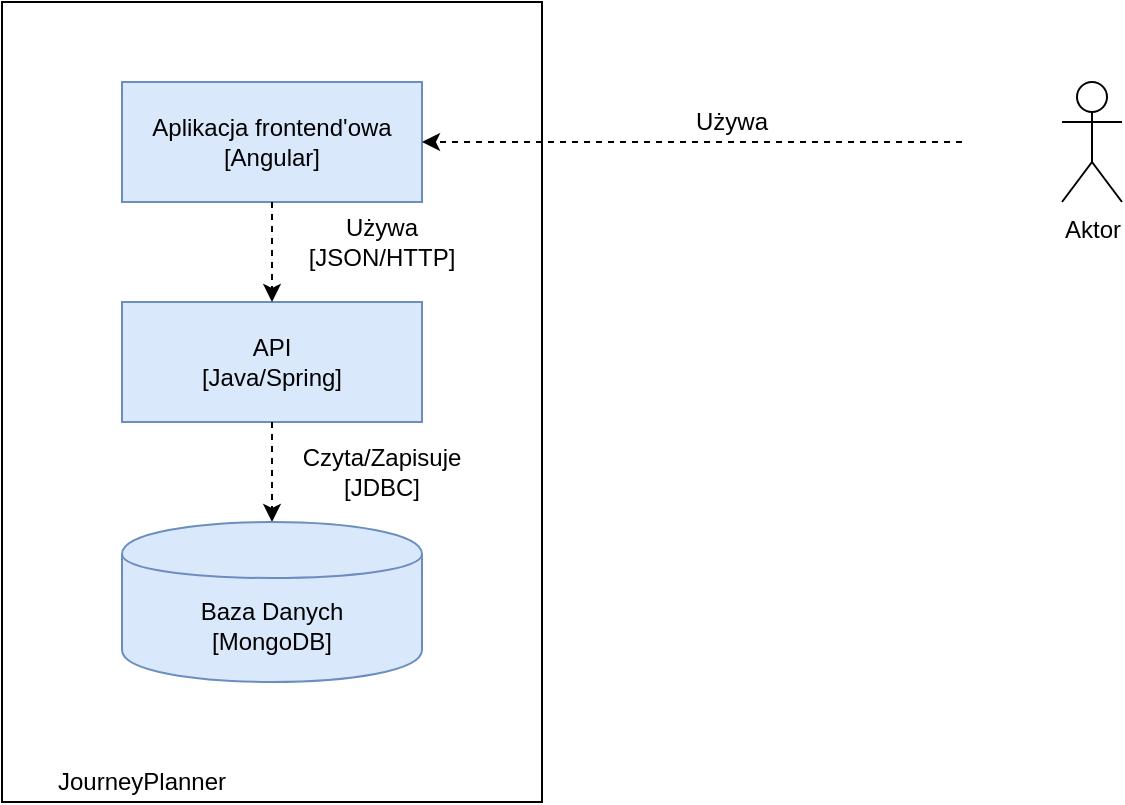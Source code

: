 <mxfile version="12.9.3" type="device" pages="2"><diagram id="F3TOPr5GA9wa-zW1kC5K" name="Page-1"><mxGraphModel dx="1422" dy="725" grid="1" gridSize="10" guides="1" tooltips="1" connect="1" arrows="1" fold="1" page="1" pageScale="1" pageWidth="827" pageHeight="1169" math="0" shadow="0"><root><mxCell id="0"/><mxCell id="1" parent="0"/><mxCell id="R21656w_7oVzKh2HzkqR-6" value="" style="rounded=0;whiteSpace=wrap;html=1;" vertex="1" parent="1"><mxGeometry x="70" y="80" width="270" height="400" as="geometry"/></mxCell><mxCell id="R21656w_7oVzKh2HzkqR-2" value="Aplikacja frontend'owa&lt;br&gt;[Angular]" style="rounded=0;whiteSpace=wrap;html=1;fillColor=#dae8fc;strokeColor=#6c8ebf;" vertex="1" parent="1"><mxGeometry x="130" y="120" width="150" height="60" as="geometry"/></mxCell><mxCell id="R21656w_7oVzKh2HzkqR-3" value="API&lt;br&gt;[Java/Spring]" style="rounded=0;whiteSpace=wrap;html=1;fillColor=#dae8fc;strokeColor=#6c8ebf;" vertex="1" parent="1"><mxGeometry x="130" y="230" width="150" height="60" as="geometry"/></mxCell><mxCell id="R21656w_7oVzKh2HzkqR-7" value="JourneyPlanner" style="text;html=1;strokeColor=none;fillColor=none;align=center;verticalAlign=middle;whiteSpace=wrap;rounded=0;" vertex="1" parent="1"><mxGeometry x="70" y="460" width="140" height="20" as="geometry"/></mxCell><mxCell id="R21656w_7oVzKh2HzkqR-5" value="" style="endArrow=classic;html=1;dashed=1;" edge="1" parent="1" target="R21656w_7oVzKh2HzkqR-2"><mxGeometry width="50" height="50" relative="1" as="geometry"><mxPoint x="550" y="150" as="sourcePoint"/><mxPoint x="430" y="125" as="targetPoint"/></mxGeometry></mxCell><mxCell id="R21656w_7oVzKh2HzkqR-9" value="Używa" style="text;html=1;strokeColor=none;fillColor=none;align=center;verticalAlign=middle;whiteSpace=wrap;rounded=0;" vertex="1" parent="1"><mxGeometry x="380" y="130" width="110" height="20" as="geometry"/></mxCell><mxCell id="R21656w_7oVzKh2HzkqR-17" value="Aktor" style="shape=umlActor;verticalLabelPosition=bottom;labelBackgroundColor=#ffffff;verticalAlign=top;html=1;outlineConnect=0;" vertex="1" parent="1"><mxGeometry x="600" y="120" width="30" height="60" as="geometry"/></mxCell><mxCell id="R21656w_7oVzKh2HzkqR-8" value="" style="endArrow=classic;html=1;dashed=1;exitX=0.5;exitY=1;exitDx=0;exitDy=0;" edge="1" parent="1" source="R21656w_7oVzKh2HzkqR-2" target="R21656w_7oVzKh2HzkqR-3"><mxGeometry width="50" height="50" relative="1" as="geometry"><mxPoint x="210" y="240" as="sourcePoint"/><mxPoint x="260" y="190" as="targetPoint"/></mxGeometry></mxCell><mxCell id="R21656w_7oVzKh2HzkqR-19" value="Używa [JSON/HTTP]" style="text;html=1;strokeColor=none;fillColor=none;align=center;verticalAlign=middle;whiteSpace=wrap;rounded=0;" vertex="1" parent="1"><mxGeometry x="210" y="190" width="100" height="20" as="geometry"/></mxCell><mxCell id="R21656w_7oVzKh2HzkqR-20" value="" style="endArrow=classic;html=1;dashed=1;exitX=0.5;exitY=1;exitDx=0;exitDy=0;entryX=0.5;entryY=0;entryDx=0;entryDy=0;" edge="1" parent="1" source="R21656w_7oVzKh2HzkqR-3"><mxGeometry width="50" height="50" relative="1" as="geometry"><mxPoint x="530" y="350" as="sourcePoint"/><mxPoint x="205" y="340" as="targetPoint"/></mxGeometry></mxCell><mxCell id="R21656w_7oVzKh2HzkqR-21" value="Czyta/Zapisuje&lt;br&gt;[JDBC]" style="text;html=1;strokeColor=none;fillColor=none;align=center;verticalAlign=middle;whiteSpace=wrap;rounded=0;" vertex="1" parent="1"><mxGeometry x="235" y="300" width="50" height="30" as="geometry"/></mxCell><mxCell id="5WL8ZxfvyE498TKviMAs-1" value="Baza Danych&lt;br&gt;[MongoDB]" style="shape=cylinder;whiteSpace=wrap;html=1;boundedLbl=1;backgroundOutline=1;fillColor=#dae8fc;strokeColor=#6c8ebf;" vertex="1" parent="1"><mxGeometry x="130" y="340" width="150" height="80" as="geometry"/></mxCell></root></mxGraphModel></diagram><diagram id="17WxW_Z2YwQf5oHvHNlK" name="Page-2"><mxGraphModel dx="2500" dy="853" grid="1" gridSize="10" guides="1" tooltips="1" connect="1" arrows="1" fold="1" page="1" pageScale="1" pageWidth="827" pageHeight="1169" math="0" shadow="0"><root><mxCell id="0_yyvEEARafT1K6gnvvk-0"/><mxCell id="0_yyvEEARafT1K6gnvvk-1" parent="0_yyvEEARafT1K6gnvvk-0"/><mxCell id="bGscLWzpuqmM5o4RjztP-50" value="" style="rounded=0;whiteSpace=wrap;html=1;" vertex="1" parent="0_yyvEEARafT1K6gnvvk-1"><mxGeometry x="-285" y="187.5" width="945" height="475" as="geometry"/></mxCell><mxCell id="YzTc6aJQqCrhWg4sXazB-0" value="&lt;span style=&quot;white-space: normal&quot;&gt;Aplikacja frontend'owa&lt;/span&gt;&lt;br style=&quot;white-space: normal&quot;&gt;&lt;span style=&quot;white-space: normal&quot;&gt;[Angular]&lt;/span&gt;" style="rounded=0;whiteSpace=wrap;html=1;fillColor=#dae8fc;strokeColor=#6c8ebf;" vertex="1" parent="0_yyvEEARafT1K6gnvvk-1"><mxGeometry x="160" y="40" width="160" height="80" as="geometry"/></mxCell><mxCell id="bGscLWzpuqmM5o4RjztP-1" value="Auth-Service" style="rounded=0;whiteSpace=wrap;html=1;fillColor=#dae8fc;strokeColor=#6c8ebf;" vertex="1" parent="0_yyvEEARafT1K6gnvvk-1"><mxGeometry x="400" y="200" width="160" height="80" as="geometry"/></mxCell><mxCell id="bGscLWzpuqmM5o4RjztP-2" value="API-Gateway&lt;br&gt;[Zuul]" style="rounded=0;whiteSpace=wrap;html=1;fillColor=#dae8fc;strokeColor=#6c8ebf;" vertex="1" parent="0_yyvEEARafT1K6gnvvk-1"><mxGeometry x="160" y="185" width="160" height="80" as="geometry"/></mxCell><mxCell id="bGscLWzpuqmM5o4RjztP-3" value="Discovery-Server&lt;br&gt;[Eureka]" style="rounded=0;whiteSpace=wrap;html=1;fillColor=#dae8fc;strokeColor=#6c8ebf;" vertex="1" parent="0_yyvEEARafT1K6gnvvk-1"><mxGeometry x="-220" y="200" width="160" height="80" as="geometry"/></mxCell><mxCell id="bGscLWzpuqmM5o4RjztP-4" value="User-Service" style="rounded=0;whiteSpace=wrap;html=1;fillColor=#dae8fc;strokeColor=#6c8ebf;" vertex="1" parent="0_yyvEEARafT1K6gnvvk-1"><mxGeometry x="400" y="300" width="160" height="80" as="geometry"/></mxCell><mxCell id="bGscLWzpuqmM5o4RjztP-5" value="" style="endArrow=classic;html=1;dashed=1;exitX=0.5;exitY=1;exitDx=0;exitDy=0;" edge="1" parent="0_yyvEEARafT1K6gnvvk-1" source="YzTc6aJQqCrhWg4sXazB-0" target="bGscLWzpuqmM5o4RjztP-2"><mxGeometry width="50" height="50" relative="1" as="geometry"><mxPoint x="390" y="150" as="sourcePoint"/><mxPoint x="440" y="100" as="targetPoint"/></mxGeometry></mxCell><mxCell id="bGscLWzpuqmM5o4RjztP-6" value="Używa [JSON/HTTP]" style="text;html=1;strokeColor=none;fillColor=none;align=center;verticalAlign=middle;whiteSpace=wrap;rounded=0;" vertex="1" parent="0_yyvEEARafT1K6gnvvk-1"><mxGeometry x="254" y="140" width="76" height="20" as="geometry"/></mxCell><mxCell id="bGscLWzpuqmM5o4RjztP-7" value="Catalogue-Service" style="rounded=0;whiteSpace=wrap;html=1;fillColor=#dae8fc;strokeColor=#6c8ebf;" vertex="1" parent="0_yyvEEARafT1K6gnvvk-1"><mxGeometry x="-220" y="365" width="160" height="80" as="geometry"/></mxCell><mxCell id="bGscLWzpuqmM5o4RjztP-8" value="Mail-Service" style="rounded=0;whiteSpace=wrap;html=1;fillColor=#dae8fc;strokeColor=#6c8ebf;" vertex="1" parent="0_yyvEEARafT1K6gnvvk-1"><mxGeometry x="400" y="480" width="160" height="80" as="geometry"/></mxCell><mxCell id="bGscLWzpuqmM5o4RjztP-9" value="Payment-Service" style="rounded=0;whiteSpace=wrap;html=1;fillColor=#dae8fc;strokeColor=#6c8ebf;" vertex="1" parent="0_yyvEEARafT1K6gnvvk-1"><mxGeometry x="180" y="365" width="160" height="80" as="geometry"/></mxCell><mxCell id="bGscLWzpuqmM5o4RjztP-10" value="Reservation-Service" style="rounded=0;whiteSpace=wrap;html=1;fillColor=#dae8fc;strokeColor=#6c8ebf;" vertex="1" parent="0_yyvEEARafT1K6gnvvk-1"><mxGeometry x="-20" y="365" width="160" height="80" as="geometry"/></mxCell><mxCell id="bGscLWzpuqmM5o4RjztP-11" value="" style="endArrow=classic;html=1;dashed=1;exitX=1.006;exitY=0.675;exitDx=0;exitDy=0;entryX=0;entryY=0.5;entryDx=0;entryDy=0;exitPerimeter=0;" edge="1" parent="0_yyvEEARafT1K6gnvvk-1" source="bGscLWzpuqmM5o4RjztP-2" target="bGscLWzpuqmM5o4RjztP-1"><mxGeometry width="50" height="50" relative="1" as="geometry"><mxPoint x="170" y="350" as="sourcePoint"/><mxPoint x="360" y="210" as="targetPoint"/></mxGeometry></mxCell><mxCell id="bGscLWzpuqmM5o4RjztP-12" value="" style="endArrow=classic;html=1;dashed=1;entryX=1;entryY=0.5;entryDx=0;entryDy=0;" edge="1" parent="0_yyvEEARafT1K6gnvvk-1" target="bGscLWzpuqmM5o4RjztP-3"><mxGeometry width="50" height="50" relative="1" as="geometry"><mxPoint x="160" y="240" as="sourcePoint"/><mxPoint x="380" y="210" as="targetPoint"/></mxGeometry></mxCell><mxCell id="bGscLWzpuqmM5o4RjztP-13" value="" style="endArrow=classic;html=1;dashed=1;entryX=0;entryY=0.5;entryDx=0;entryDy=0;" edge="1" parent="0_yyvEEARafT1K6gnvvk-1" target="bGscLWzpuqmM5o4RjztP-4"><mxGeometry width="50" height="50" relative="1" as="geometry"><mxPoint x="320" y="260" as="sourcePoint"/><mxPoint x="410" y="260" as="targetPoint"/></mxGeometry></mxCell><mxCell id="bGscLWzpuqmM5o4RjztP-14" value="" style="endArrow=classic;html=1;dashed=1;entryX=0.75;entryY=0;entryDx=0;entryDy=0;exitX=0.5;exitY=1;exitDx=0;exitDy=0;" edge="1" parent="0_yyvEEARafT1K6gnvvk-1" source="bGscLWzpuqmM5o4RjztP-2" target="bGscLWzpuqmM5o4RjztP-7"><mxGeometry width="50" height="50" relative="1" as="geometry"><mxPoint x="200" y="320" as="sourcePoint"/><mxPoint x="280" y="305" as="targetPoint"/></mxGeometry></mxCell><mxCell id="bGscLWzpuqmM5o4RjztP-19" value="" style="endArrow=classic;html=1;dashed=1;exitX=0.5;exitY=1;exitDx=0;exitDy=0;entryX=0.75;entryY=0;entryDx=0;entryDy=0;" edge="1" parent="0_yyvEEARafT1K6gnvvk-1" source="bGscLWzpuqmM5o4RjztP-2" target="bGscLWzpuqmM5o4RjztP-10"><mxGeometry width="50" height="50" relative="1" as="geometry"><mxPoint x="570" y="275" as="sourcePoint"/><mxPoint x="330" y="305" as="targetPoint"/></mxGeometry></mxCell><mxCell id="bGscLWzpuqmM5o4RjztP-20" value="" style="shape=cylinder;whiteSpace=wrap;html=1;boundedLbl=1;backgroundOutline=1;fillColor=#f5f5f5;strokeColor=#666666;fontColor=#333333;" vertex="1" parent="0_yyvEEARafT1K6gnvvk-1"><mxGeometry x="520" y="265" width="70" height="50" as="geometry"/></mxCell><mxCell id="bGscLWzpuqmM5o4RjztP-21" value="" style="shape=cylinder;whiteSpace=wrap;html=1;boundedLbl=1;backgroundOutline=1;fillColor=#f5f5f5;strokeColor=#666666;fontColor=#333333;" vertex="1" parent="0_yyvEEARafT1K6gnvvk-1"><mxGeometry x="-110" y="415" width="70" height="50" as="geometry"/></mxCell><mxCell id="bGscLWzpuqmM5o4RjztP-22" value="" style="shape=cylinder;whiteSpace=wrap;html=1;boundedLbl=1;backgroundOutline=1;fillColor=#f5f5f5;strokeColor=#666666;fontColor=#333333;" vertex="1" parent="0_yyvEEARafT1K6gnvvk-1"><mxGeometry x="90" y="415" width="70" height="50" as="geometry"/></mxCell><mxCell id="bGscLWzpuqmM5o4RjztP-23" value="" style="shape=cylinder;whiteSpace=wrap;html=1;boundedLbl=1;backgroundOutline=1;fillColor=#f5f5f5;strokeColor=#666666;fontColor=#333333;" vertex="1" parent="0_yyvEEARafT1K6gnvvk-1"><mxGeometry x="290" y="415" width="70" height="50" as="geometry"/></mxCell><mxCell id="bGscLWzpuqmM5o4RjztP-24" value="" style="shape=cylinder;whiteSpace=wrap;html=1;boundedLbl=1;backgroundOutline=1;fillColor=#f5f5f5;strokeColor=#666666;fontColor=#333333;" vertex="1" parent="0_yyvEEARafT1K6gnvvk-1"><mxGeometry x="520" y="530" width="70" height="50" as="geometry"/></mxCell><mxCell id="bGscLWzpuqmM5o4RjztP-25" value="" style="endArrow=classic;html=1;dashed=1;entryX=0;entryY=0.5;entryDx=0;entryDy=0;exitX=1;exitY=0.5;exitDx=0;exitDy=0;" edge="1" parent="0_yyvEEARafT1K6gnvvk-1" source="bGscLWzpuqmM5o4RjztP-7" target="bGscLWzpuqmM5o4RjztP-10"><mxGeometry width="50" height="50" relative="1" as="geometry"><mxPoint x="-40" y="375" as="sourcePoint"/><mxPoint x="-50" y="385" as="targetPoint"/></mxGeometry></mxCell><mxCell id="bGscLWzpuqmM5o4RjztP-28" value="" style="endArrow=classic;html=1;dashed=1;exitX=1;exitY=0.5;exitDx=0;exitDy=0;entryX=0;entryY=0.5;entryDx=0;entryDy=0;" edge="1" parent="0_yyvEEARafT1K6gnvvk-1" source="bGscLWzpuqmM5o4RjztP-10" target="bGscLWzpuqmM5o4RjztP-9"><mxGeometry width="50" height="50" relative="1" as="geometry"><mxPoint x="200" y="545" as="sourcePoint"/><mxPoint x="250" y="495" as="targetPoint"/></mxGeometry></mxCell><mxCell id="bGscLWzpuqmM5o4RjztP-29" value="" style="endArrow=classic;html=1;dashed=1;exitX=0.5;exitY=1;exitDx=0;exitDy=0;" edge="1" parent="0_yyvEEARafT1K6gnvvk-1" source="bGscLWzpuqmM5o4RjztP-4" target="bGscLWzpuqmM5o4RjztP-8"><mxGeometry width="50" height="50" relative="1" as="geometry"><mxPoint x="620" y="415" as="sourcePoint"/><mxPoint x="670" y="365" as="targetPoint"/></mxGeometry></mxCell><mxCell id="bGscLWzpuqmM5o4RjztP-30" value="" style="endArrow=classic;html=1;dashed=1;exitX=0.5;exitY=1;exitDx=0;exitDy=0;entryX=0;entryY=0.5;entryDx=0;entryDy=0;" edge="1" parent="0_yyvEEARafT1K6gnvvk-1" source="bGscLWzpuqmM5o4RjztP-9" target="bGscLWzpuqmM5o4RjztP-8"><mxGeometry width="50" height="50" relative="1" as="geometry"><mxPoint x="410" y="535" as="sourcePoint"/><mxPoint x="460" y="485" as="targetPoint"/></mxGeometry></mxCell><mxCell id="bGscLWzpuqmM5o4RjztP-31" value="" style="endArrow=classic;html=1;dashed=1;exitX=0.25;exitY=1;exitDx=0;exitDy=0;entryX=0;entryY=0.75;entryDx=0;entryDy=0;" edge="1" parent="0_yyvEEARafT1K6gnvvk-1" source="bGscLWzpuqmM5o4RjztP-10" target="bGscLWzpuqmM5o4RjztP-8"><mxGeometry width="50" height="50" relative="1" as="geometry"><mxPoint x="210" y="535" as="sourcePoint"/><mxPoint x="260" y="485" as="targetPoint"/></mxGeometry></mxCell><mxCell id="bGscLWzpuqmM5o4RjztP-32" value="Używa" style="text;html=1;strokeColor=none;fillColor=none;align=center;verticalAlign=middle;whiteSpace=wrap;rounded=0;" vertex="1" parent="0_yyvEEARafT1K6gnvvk-1"><mxGeometry x="30" y="210" width="40" height="20" as="geometry"/></mxCell><mxCell id="bGscLWzpuqmM5o4RjztP-34" value="[Async]" style="text;html=1;strokeColor=none;fillColor=none;align=center;verticalAlign=middle;whiteSpace=wrap;rounded=0;" vertex="1" parent="0_yyvEEARafT1K6gnvvk-1"><mxGeometry x="480" y="415" width="60" height="20" as="geometry"/></mxCell><mxCell id="bGscLWzpuqmM5o4RjztP-37" value="[Async]" style="text;html=1;strokeColor=none;fillColor=none;align=center;verticalAlign=middle;whiteSpace=wrap;rounded=0;" vertex="1" parent="0_yyvEEARafT1K6gnvvk-1"><mxGeometry x="130" y="380" width="60" height="20" as="geometry"/></mxCell><mxCell id="bGscLWzpuqmM5o4RjztP-38" value="[Async]" style="text;html=1;strokeColor=none;fillColor=none;align=center;verticalAlign=middle;whiteSpace=wrap;rounded=0;" vertex="1" parent="0_yyvEEARafT1K6gnvvk-1"><mxGeometry x="340" y="470" width="60" height="20" as="geometry"/></mxCell><mxCell id="bGscLWzpuqmM5o4RjztP-41" value="[Async]" style="text;html=1;strokeColor=none;fillColor=none;align=center;verticalAlign=middle;whiteSpace=wrap;rounded=0;" vertex="1" parent="0_yyvEEARafT1K6gnvvk-1"><mxGeometry x="-70" y="380" width="60" height="20" as="geometry"/></mxCell><mxCell id="bGscLWzpuqmM5o4RjztP-42" value="[Async]" style="text;html=1;strokeColor=none;fillColor=none;align=center;verticalAlign=middle;whiteSpace=wrap;rounded=0;" vertex="1" parent="0_yyvEEARafT1K6gnvvk-1"><mxGeometry x="190" y="500" width="60" height="20" as="geometry"/></mxCell><mxCell id="bGscLWzpuqmM5o4RjztP-44" value="" style="endArrow=classic;html=1;dashed=1;exitX=0.5;exitY=1;exitDx=0;exitDy=0;entryX=0.5;entryY=0;entryDx=0;entryDy=0;" edge="1" parent="0_yyvEEARafT1K6gnvvk-1" source="bGscLWzpuqmM5o4RjztP-2" target="bGscLWzpuqmM5o4RjztP-9"><mxGeometry width="50" height="50" relative="1" as="geometry"><mxPoint x="60" y="680" as="sourcePoint"/><mxPoint x="110" y="630" as="targetPoint"/></mxGeometry></mxCell><mxCell id="bGscLWzpuqmM5o4RjztP-45" value="[Sync]" style="text;html=1;strokeColor=none;fillColor=none;align=center;verticalAlign=middle;whiteSpace=wrap;rounded=0;" vertex="1" parent="0_yyvEEARafT1K6gnvvk-1"><mxGeometry x="20" y="295" width="60" height="20" as="geometry"/></mxCell><mxCell id="bGscLWzpuqmM5o4RjztP-46" value="[Sync]" style="text;html=1;strokeColor=none;fillColor=none;align=center;verticalAlign=middle;whiteSpace=wrap;rounded=0;" vertex="1" parent="0_yyvEEARafT1K6gnvvk-1"><mxGeometry x="160" y="310" width="60" height="20" as="geometry"/></mxCell><mxCell id="bGscLWzpuqmM5o4RjztP-47" value="[Sync]" style="text;html=1;strokeColor=none;fillColor=none;align=center;verticalAlign=middle;whiteSpace=wrap;rounded=0;" vertex="1" parent="0_yyvEEARafT1K6gnvvk-1"><mxGeometry x="240" y="310" width="60" height="20" as="geometry"/></mxCell><mxCell id="bGscLWzpuqmM5o4RjztP-48" value="[Sync]" style="text;html=1;strokeColor=none;fillColor=none;align=center;verticalAlign=middle;whiteSpace=wrap;rounded=0;" vertex="1" parent="0_yyvEEARafT1K6gnvvk-1"><mxGeometry x="330" y="265" width="60" height="20" as="geometry"/></mxCell><mxCell id="bGscLWzpuqmM5o4RjztP-49" value="[Sync]" style="text;html=1;strokeColor=none;fillColor=none;align=center;verticalAlign=middle;whiteSpace=wrap;rounded=0;" vertex="1" parent="0_yyvEEARafT1K6gnvvk-1"><mxGeometry x="330" y="215" width="60" height="20" as="geometry"/></mxCell></root></mxGraphModel></diagram></mxfile>